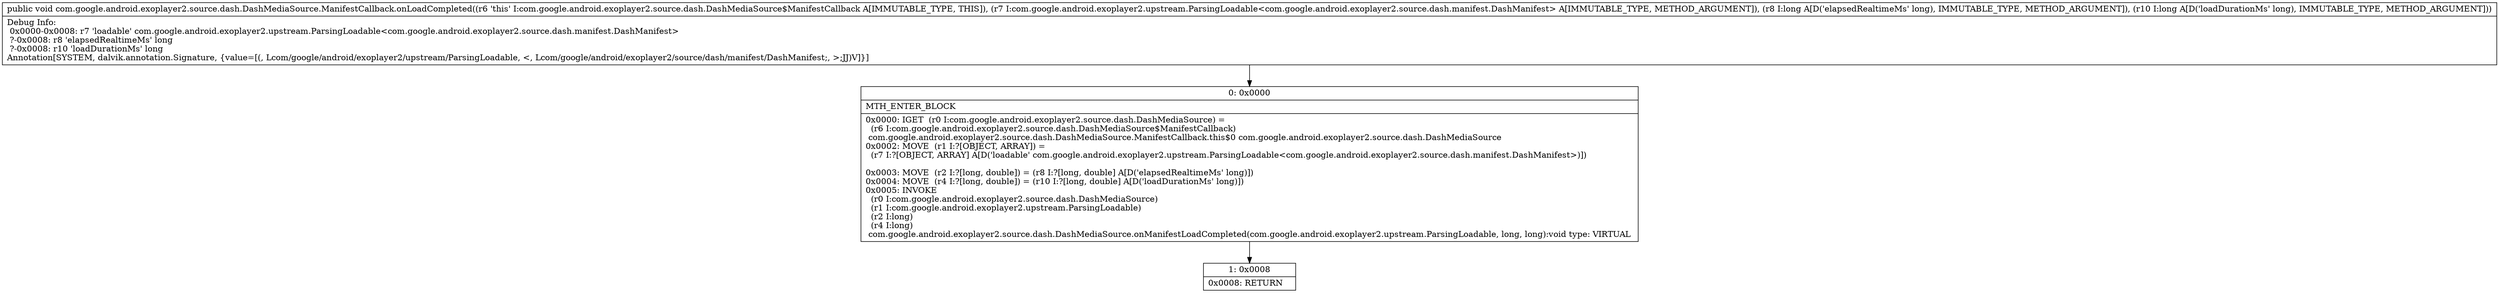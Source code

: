 digraph "CFG forcom.google.android.exoplayer2.source.dash.DashMediaSource.ManifestCallback.onLoadCompleted(Lcom\/google\/android\/exoplayer2\/upstream\/ParsingLoadable;JJ)V" {
Node_0 [shape=record,label="{0\:\ 0x0000|MTH_ENTER_BLOCK\l|0x0000: IGET  (r0 I:com.google.android.exoplayer2.source.dash.DashMediaSource) = \l  (r6 I:com.google.android.exoplayer2.source.dash.DashMediaSource$ManifestCallback)\l com.google.android.exoplayer2.source.dash.DashMediaSource.ManifestCallback.this$0 com.google.android.exoplayer2.source.dash.DashMediaSource \l0x0002: MOVE  (r1 I:?[OBJECT, ARRAY]) = \l  (r7 I:?[OBJECT, ARRAY] A[D('loadable' com.google.android.exoplayer2.upstream.ParsingLoadable\<com.google.android.exoplayer2.source.dash.manifest.DashManifest\>)])\l \l0x0003: MOVE  (r2 I:?[long, double]) = (r8 I:?[long, double] A[D('elapsedRealtimeMs' long)]) \l0x0004: MOVE  (r4 I:?[long, double]) = (r10 I:?[long, double] A[D('loadDurationMs' long)]) \l0x0005: INVOKE  \l  (r0 I:com.google.android.exoplayer2.source.dash.DashMediaSource)\l  (r1 I:com.google.android.exoplayer2.upstream.ParsingLoadable)\l  (r2 I:long)\l  (r4 I:long)\l com.google.android.exoplayer2.source.dash.DashMediaSource.onManifestLoadCompleted(com.google.android.exoplayer2.upstream.ParsingLoadable, long, long):void type: VIRTUAL \l}"];
Node_1 [shape=record,label="{1\:\ 0x0008|0x0008: RETURN   \l}"];
MethodNode[shape=record,label="{public void com.google.android.exoplayer2.source.dash.DashMediaSource.ManifestCallback.onLoadCompleted((r6 'this' I:com.google.android.exoplayer2.source.dash.DashMediaSource$ManifestCallback A[IMMUTABLE_TYPE, THIS]), (r7 I:com.google.android.exoplayer2.upstream.ParsingLoadable\<com.google.android.exoplayer2.source.dash.manifest.DashManifest\> A[IMMUTABLE_TYPE, METHOD_ARGUMENT]), (r8 I:long A[D('elapsedRealtimeMs' long), IMMUTABLE_TYPE, METHOD_ARGUMENT]), (r10 I:long A[D('loadDurationMs' long), IMMUTABLE_TYPE, METHOD_ARGUMENT]))  | Debug Info:\l  0x0000\-0x0008: r7 'loadable' com.google.android.exoplayer2.upstream.ParsingLoadable\<com.google.android.exoplayer2.source.dash.manifest.DashManifest\>\l  ?\-0x0008: r8 'elapsedRealtimeMs' long\l  ?\-0x0008: r10 'loadDurationMs' long\lAnnotation[SYSTEM, dalvik.annotation.Signature, \{value=[(, Lcom\/google\/android\/exoplayer2\/upstream\/ParsingLoadable, \<, Lcom\/google\/android\/exoplayer2\/source\/dash\/manifest\/DashManifest;, \>;JJ)V]\}]\l}"];
MethodNode -> Node_0;
Node_0 -> Node_1;
}

